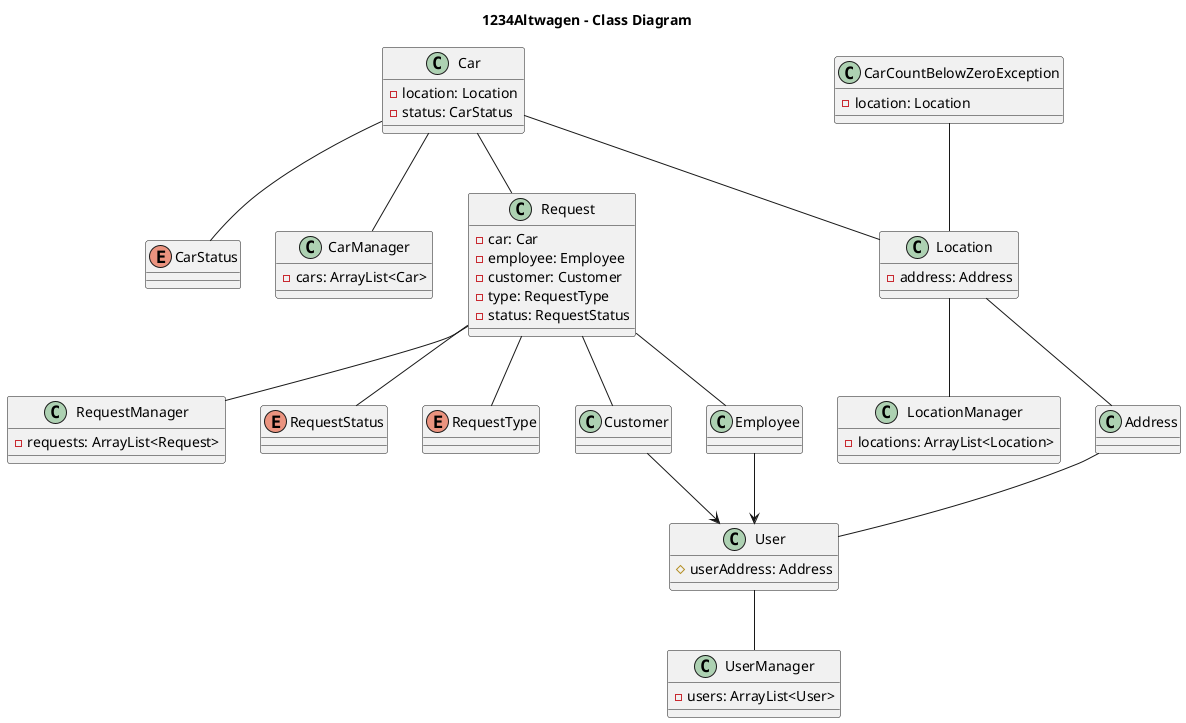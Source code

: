 @startuml
title 1234Altwagen - Class Diagram


class CarManager {
    -cars: ArrayList<Car>
}

class Car {
    -location: Location
    -status: CarStatus
}

enum CarStatus {
}

class Address {
}

class Location {
    -address: Address
}

class LocationManager {
    -locations: ArrayList<Location>
}

class Request {
    -car: Car
    -employee: Employee
    -customer: Customer
    -type: RequestType
    -status: RequestStatus
}

class RequestManager {
    -requests: ArrayList<Request>
}

enum RequestStatus {
}

enum RequestType {
}

class Customer {
}

class Employee {
}

class User {
    #userAddress: Address
}

class UserManager {
    -users: ArrayList<User>
}

class CarCountBelowZeroException {
    -location: Location
}

Customer --> User
Employee --> User

Car -- CarManager
Request -- RequestManager
User -- UserManager
Address -- User
Location -- Address
Location -- LocationManager
Car -- Location
Car -- CarStatus
Car -- Request
Request -- Customer
Request -- Employee
Request -- RequestStatus
Request -- RequestType
CarCountBelowZeroException -- Location
@enduml
